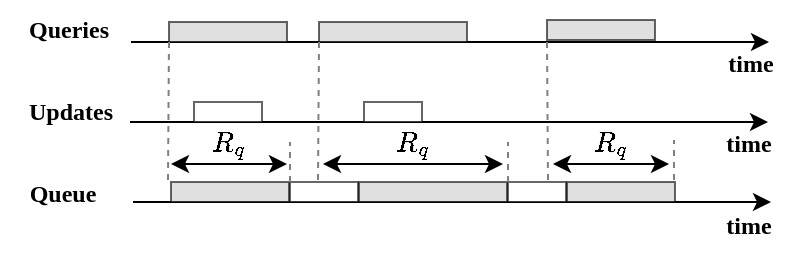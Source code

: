 <mxfile version="20.3.3" type="github">
  <diagram id="Bx-xNaHaK0agXE2F0XZd" name="第 1 页">
    <mxGraphModel dx="692" dy="343" grid="1" gridSize="10" guides="1" tooltips="1" connect="1" arrows="1" fold="1" page="1" pageScale="1" pageWidth="827" pageHeight="583" math="1" shadow="0">
      <root>
        <mxCell id="0" />
        <mxCell id="1" parent="0" />
        <mxCell id="VoCDYV5BWMh_LhJW3Wjn-1" value="" style="endArrow=classic;html=1;rounded=0;" parent="1" edge="1">
          <mxGeometry width="50" height="50" relative="1" as="geometry">
            <mxPoint x="129.5" y="231" as="sourcePoint" />
            <mxPoint x="448.5" y="231" as="targetPoint" />
          </mxGeometry>
        </mxCell>
        <mxCell id="VoCDYV5BWMh_LhJW3Wjn-2" value="" style="endArrow=classic;html=1;rounded=0;" parent="1" edge="1">
          <mxGeometry width="50" height="50" relative="1" as="geometry">
            <mxPoint x="129" y="271" as="sourcePoint" />
            <mxPoint x="448" y="271" as="targetPoint" />
          </mxGeometry>
        </mxCell>
        <mxCell id="VoCDYV5BWMh_LhJW3Wjn-7" value="" style="rounded=0;whiteSpace=wrap;html=1;fillColor=#FFFFFF;strokeColor=#000000;opacity=60;" parent="1" vertex="1">
          <mxGeometry x="161" y="261" width="34" height="10" as="geometry" />
        </mxCell>
        <mxCell id="VoCDYV5BWMh_LhJW3Wjn-8" value="" style="rounded=0;whiteSpace=wrap;html=1;fillColor=#FFFFFF;strokeColor=#000000;opacity=60;" parent="1" vertex="1">
          <mxGeometry x="246" y="261" width="29" height="10" as="geometry" />
        </mxCell>
        <mxCell id="VoCDYV5BWMh_LhJW3Wjn-11" value="" style="endArrow=classic;html=1;rounded=0;" parent="1" edge="1">
          <mxGeometry width="50" height="50" relative="1" as="geometry">
            <mxPoint x="130.5" y="311" as="sourcePoint" />
            <mxPoint x="449.5" y="311" as="targetPoint" />
          </mxGeometry>
        </mxCell>
        <mxCell id="VoCDYV5BWMh_LhJW3Wjn-82" value="&lt;font face=&quot;Times New Roman&quot;&gt;Queries&lt;/font&gt;" style="text;html=1;resizable=0;autosize=1;align=center;verticalAlign=middle;points=[];fillColor=none;strokeColor=none;rounded=0;fontStyle=1;" parent="1" vertex="1">
          <mxGeometry x="68" y="210" width="60" height="30" as="geometry" />
        </mxCell>
        <mxCell id="VoCDYV5BWMh_LhJW3Wjn-83" value="&lt;font face=&quot;Times New Roman&quot;&gt;Updates&lt;/font&gt;" style="text;html=1;resizable=0;autosize=1;align=center;verticalAlign=middle;points=[];fillColor=none;strokeColor=none;rounded=0;fontStyle=1;" parent="1" vertex="1">
          <mxGeometry x="64" y="251" width="70" height="30" as="geometry" />
        </mxCell>
        <mxCell id="VoCDYV5BWMh_LhJW3Wjn-84" value="&lt;font face=&quot;Times New Roman&quot;&gt;Queue&lt;/font&gt;" style="text;html=1;resizable=0;autosize=1;align=center;verticalAlign=middle;points=[];fillColor=none;strokeColor=none;rounded=0;fontStyle=1;" parent="1" vertex="1">
          <mxGeometry x="65" y="292" width="60" height="30" as="geometry" />
        </mxCell>
        <mxCell id="4jKrsYHHsN8ylwv_VJGM-6" value="" style="rounded=0;whiteSpace=wrap;html=1;fillColor=#CCCCCC;strokeColor=#000000;opacity=60;" parent="1" vertex="1">
          <mxGeometry x="148.5" y="221" width="59" height="10" as="geometry" />
        </mxCell>
        <mxCell id="VoCDYV5BWMh_LhJW3Wjn-4" value="" style="rounded=0;whiteSpace=wrap;html=1;fillColor=#CCCCCC;strokeColor=#000000;opacity=60;" parent="1" vertex="1">
          <mxGeometry x="223.5" y="221" width="74" height="10" as="geometry" />
        </mxCell>
        <mxCell id="4jKrsYHHsN8ylwv_VJGM-13" value="" style="endArrow=none;dashed=1;html=1;strokeWidth=1;rounded=0;entryX=0;entryY=1;entryDx=0;entryDy=0;strokeColor=#808080;" parent="1" edge="1">
          <mxGeometry width="50" height="50" relative="1" as="geometry">
            <mxPoint x="338" y="300" as="sourcePoint" />
            <mxPoint x="337.5" y="231" as="targetPoint" />
          </mxGeometry>
        </mxCell>
        <mxCell id="4jKrsYHHsN8ylwv_VJGM-14" value="" style="endArrow=none;dashed=1;html=1;strokeWidth=1;rounded=0;entryX=0;entryY=1;entryDx=0;entryDy=0;strokeColor=#808080;" parent="1" edge="1">
          <mxGeometry width="50" height="50" relative="1" as="geometry">
            <mxPoint x="148" y="300" as="sourcePoint" />
            <mxPoint x="148.5" y="230" as="targetPoint" />
          </mxGeometry>
        </mxCell>
        <mxCell id="4jKrsYHHsN8ylwv_VJGM-15" value="" style="endArrow=none;dashed=1;html=1;strokeWidth=1;rounded=0;entryX=0;entryY=1;entryDx=0;entryDy=0;strokeColor=#808080;" parent="1" edge="1">
          <mxGeometry width="50" height="50" relative="1" as="geometry">
            <mxPoint x="223" y="300" as="sourcePoint" />
            <mxPoint x="223.5" y="231" as="targetPoint" />
          </mxGeometry>
        </mxCell>
        <mxCell id="sEbp9coLcNguhV59AvqC-1" value="" style="rounded=0;whiteSpace=wrap;html=1;fillColor=#CCCCCC;strokeColor=#000000;opacity=60;" vertex="1" parent="1">
          <mxGeometry x="337.5" y="220" width="54" height="10" as="geometry" />
        </mxCell>
        <mxCell id="sEbp9coLcNguhV59AvqC-2" value="" style="rounded=0;whiteSpace=wrap;html=1;fillColor=#CCCCCC;strokeColor=#000000;opacity=60;" vertex="1" parent="1">
          <mxGeometry x="149.5" y="301" width="59" height="10" as="geometry" />
        </mxCell>
        <mxCell id="sEbp9coLcNguhV59AvqC-3" value="" style="rounded=0;whiteSpace=wrap;html=1;fillColor=#FFFFFF;strokeColor=#000000;opacity=60;" vertex="1" parent="1">
          <mxGeometry x="209" y="301" width="34" height="10" as="geometry" />
        </mxCell>
        <mxCell id="sEbp9coLcNguhV59AvqC-4" value="" style="rounded=0;whiteSpace=wrap;html=1;fillColor=#CCCCCC;strokeColor=#000000;opacity=60;" vertex="1" parent="1">
          <mxGeometry x="243.5" y="301" width="74" height="10" as="geometry" />
        </mxCell>
        <mxCell id="sEbp9coLcNguhV59AvqC-5" value="" style="rounded=0;whiteSpace=wrap;html=1;fillColor=#FFFFFF;strokeColor=#000000;opacity=60;" vertex="1" parent="1">
          <mxGeometry x="318" y="301" width="29" height="10" as="geometry" />
        </mxCell>
        <mxCell id="sEbp9coLcNguhV59AvqC-6" value="" style="rounded=0;whiteSpace=wrap;html=1;fillColor=#CCCCCC;strokeColor=#000000;opacity=60;" vertex="1" parent="1">
          <mxGeometry x="347.5" y="301" width="54" height="10" as="geometry" />
        </mxCell>
        <mxCell id="sEbp9coLcNguhV59AvqC-23" value="" style="endArrow=none;dashed=1;html=1;strokeWidth=1;rounded=0;strokeColor=#808080;" edge="1" parent="1">
          <mxGeometry width="50" height="50" relative="1" as="geometry">
            <mxPoint x="209" y="301" as="sourcePoint" />
            <mxPoint x="209" y="281" as="targetPoint" />
          </mxGeometry>
        </mxCell>
        <mxCell id="sEbp9coLcNguhV59AvqC-24" value="" style="endArrow=none;dashed=1;html=1;strokeWidth=1;rounded=0;strokeColor=#808080;" edge="1" parent="1">
          <mxGeometry width="50" height="50" relative="1" as="geometry">
            <mxPoint x="318" y="301" as="sourcePoint" />
            <mxPoint x="318" y="281" as="targetPoint" />
          </mxGeometry>
        </mxCell>
        <mxCell id="sEbp9coLcNguhV59AvqC-25" value="" style="endArrow=none;dashed=1;html=1;strokeWidth=1;rounded=0;strokeColor=#808080;" edge="1" parent="1">
          <mxGeometry width="50" height="50" relative="1" as="geometry">
            <mxPoint x="401" y="300" as="sourcePoint" />
            <mxPoint x="401" y="280" as="targetPoint" />
          </mxGeometry>
        </mxCell>
        <mxCell id="sEbp9coLcNguhV59AvqC-26" value="$$R_q$$" style="text;html=1;resizable=0;autosize=1;align=center;verticalAlign=middle;points=[];fillColor=none;strokeColor=none;rounded=0;" vertex="1" parent="1">
          <mxGeometry x="334" y="267" width="70" height="30" as="geometry" />
        </mxCell>
        <mxCell id="sEbp9coLcNguhV59AvqC-29" value="&lt;font face=&quot;Times New Roman&quot;&gt;time&lt;/font&gt;" style="text;html=1;resizable=0;autosize=1;align=center;verticalAlign=middle;points=[];fillColor=none;strokeColor=none;rounded=0;fontStyle=1;" vertex="1" parent="1">
          <mxGeometry x="413" y="308" width="50" height="30" as="geometry" />
        </mxCell>
        <mxCell id="sEbp9coLcNguhV59AvqC-31" value="&lt;font face=&quot;Times New Roman&quot;&gt;time&lt;/font&gt;" style="text;html=1;resizable=0;autosize=1;align=center;verticalAlign=middle;points=[];fillColor=none;strokeColor=none;rounded=0;fontStyle=1;" vertex="1" parent="1">
          <mxGeometry x="413" y="267" width="50" height="30" as="geometry" />
        </mxCell>
        <mxCell id="sEbp9coLcNguhV59AvqC-32" value="&lt;font face=&quot;Times New Roman&quot;&gt;time&lt;/font&gt;" style="text;html=1;resizable=0;autosize=1;align=center;verticalAlign=middle;points=[];fillColor=none;strokeColor=none;rounded=0;fontStyle=1;" vertex="1" parent="1">
          <mxGeometry x="414" y="227" width="50" height="30" as="geometry" />
        </mxCell>
        <mxCell id="sEbp9coLcNguhV59AvqC-33" value="" style="endArrow=classic;startArrow=classic;html=1;rounded=1;" edge="1" parent="1">
          <mxGeometry width="50" height="50" relative="1" as="geometry">
            <mxPoint x="149.5" y="292" as="sourcePoint" />
            <mxPoint x="207.5" y="292" as="targetPoint" />
          </mxGeometry>
        </mxCell>
        <mxCell id="sEbp9coLcNguhV59AvqC-35" value="" style="endArrow=classic;startArrow=classic;html=1;rounded=1;" edge="1" parent="1">
          <mxGeometry width="50" height="50" relative="1" as="geometry">
            <mxPoint x="225.5" y="292" as="sourcePoint" />
            <mxPoint x="315.5" y="292" as="targetPoint" />
          </mxGeometry>
        </mxCell>
        <mxCell id="sEbp9coLcNguhV59AvqC-36" value="" style="endArrow=classic;startArrow=classic;html=1;rounded=1;" edge="1" parent="1">
          <mxGeometry width="50" height="50" relative="1" as="geometry">
            <mxPoint x="340.5" y="292" as="sourcePoint" />
            <mxPoint x="398.5" y="292" as="targetPoint" />
          </mxGeometry>
        </mxCell>
        <mxCell id="sEbp9coLcNguhV59AvqC-37" value="$$R_q$$" style="text;html=1;resizable=0;autosize=1;align=center;verticalAlign=middle;points=[];fillColor=none;strokeColor=none;rounded=0;" vertex="1" parent="1">
          <mxGeometry x="143" y="267" width="70" height="30" as="geometry" />
        </mxCell>
        <mxCell id="sEbp9coLcNguhV59AvqC-38" value="$$R_q$$" style="text;html=1;resizable=0;autosize=1;align=center;verticalAlign=middle;points=[];fillColor=none;strokeColor=none;rounded=0;" vertex="1" parent="1">
          <mxGeometry x="235" y="267" width="70" height="30" as="geometry" />
        </mxCell>
      </root>
    </mxGraphModel>
  </diagram>
</mxfile>
